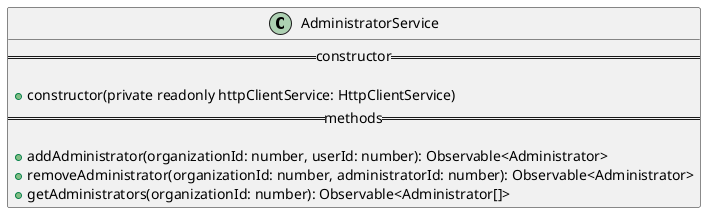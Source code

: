 @startuml AdministratorService
class AdministratorService {
  == constructor ==

  + constructor(private readonly httpClientService: HttpClientService)
  == methods ==

  + addAdministrator(organizationId: number, userId: number): Observable<Administrator>
  + removeAdministrator(organizationId: number, administratorId: number): Observable<Administrator>
  + getAdministrators(organizationId: number): Observable<Administrator[]>
}
@enduml

